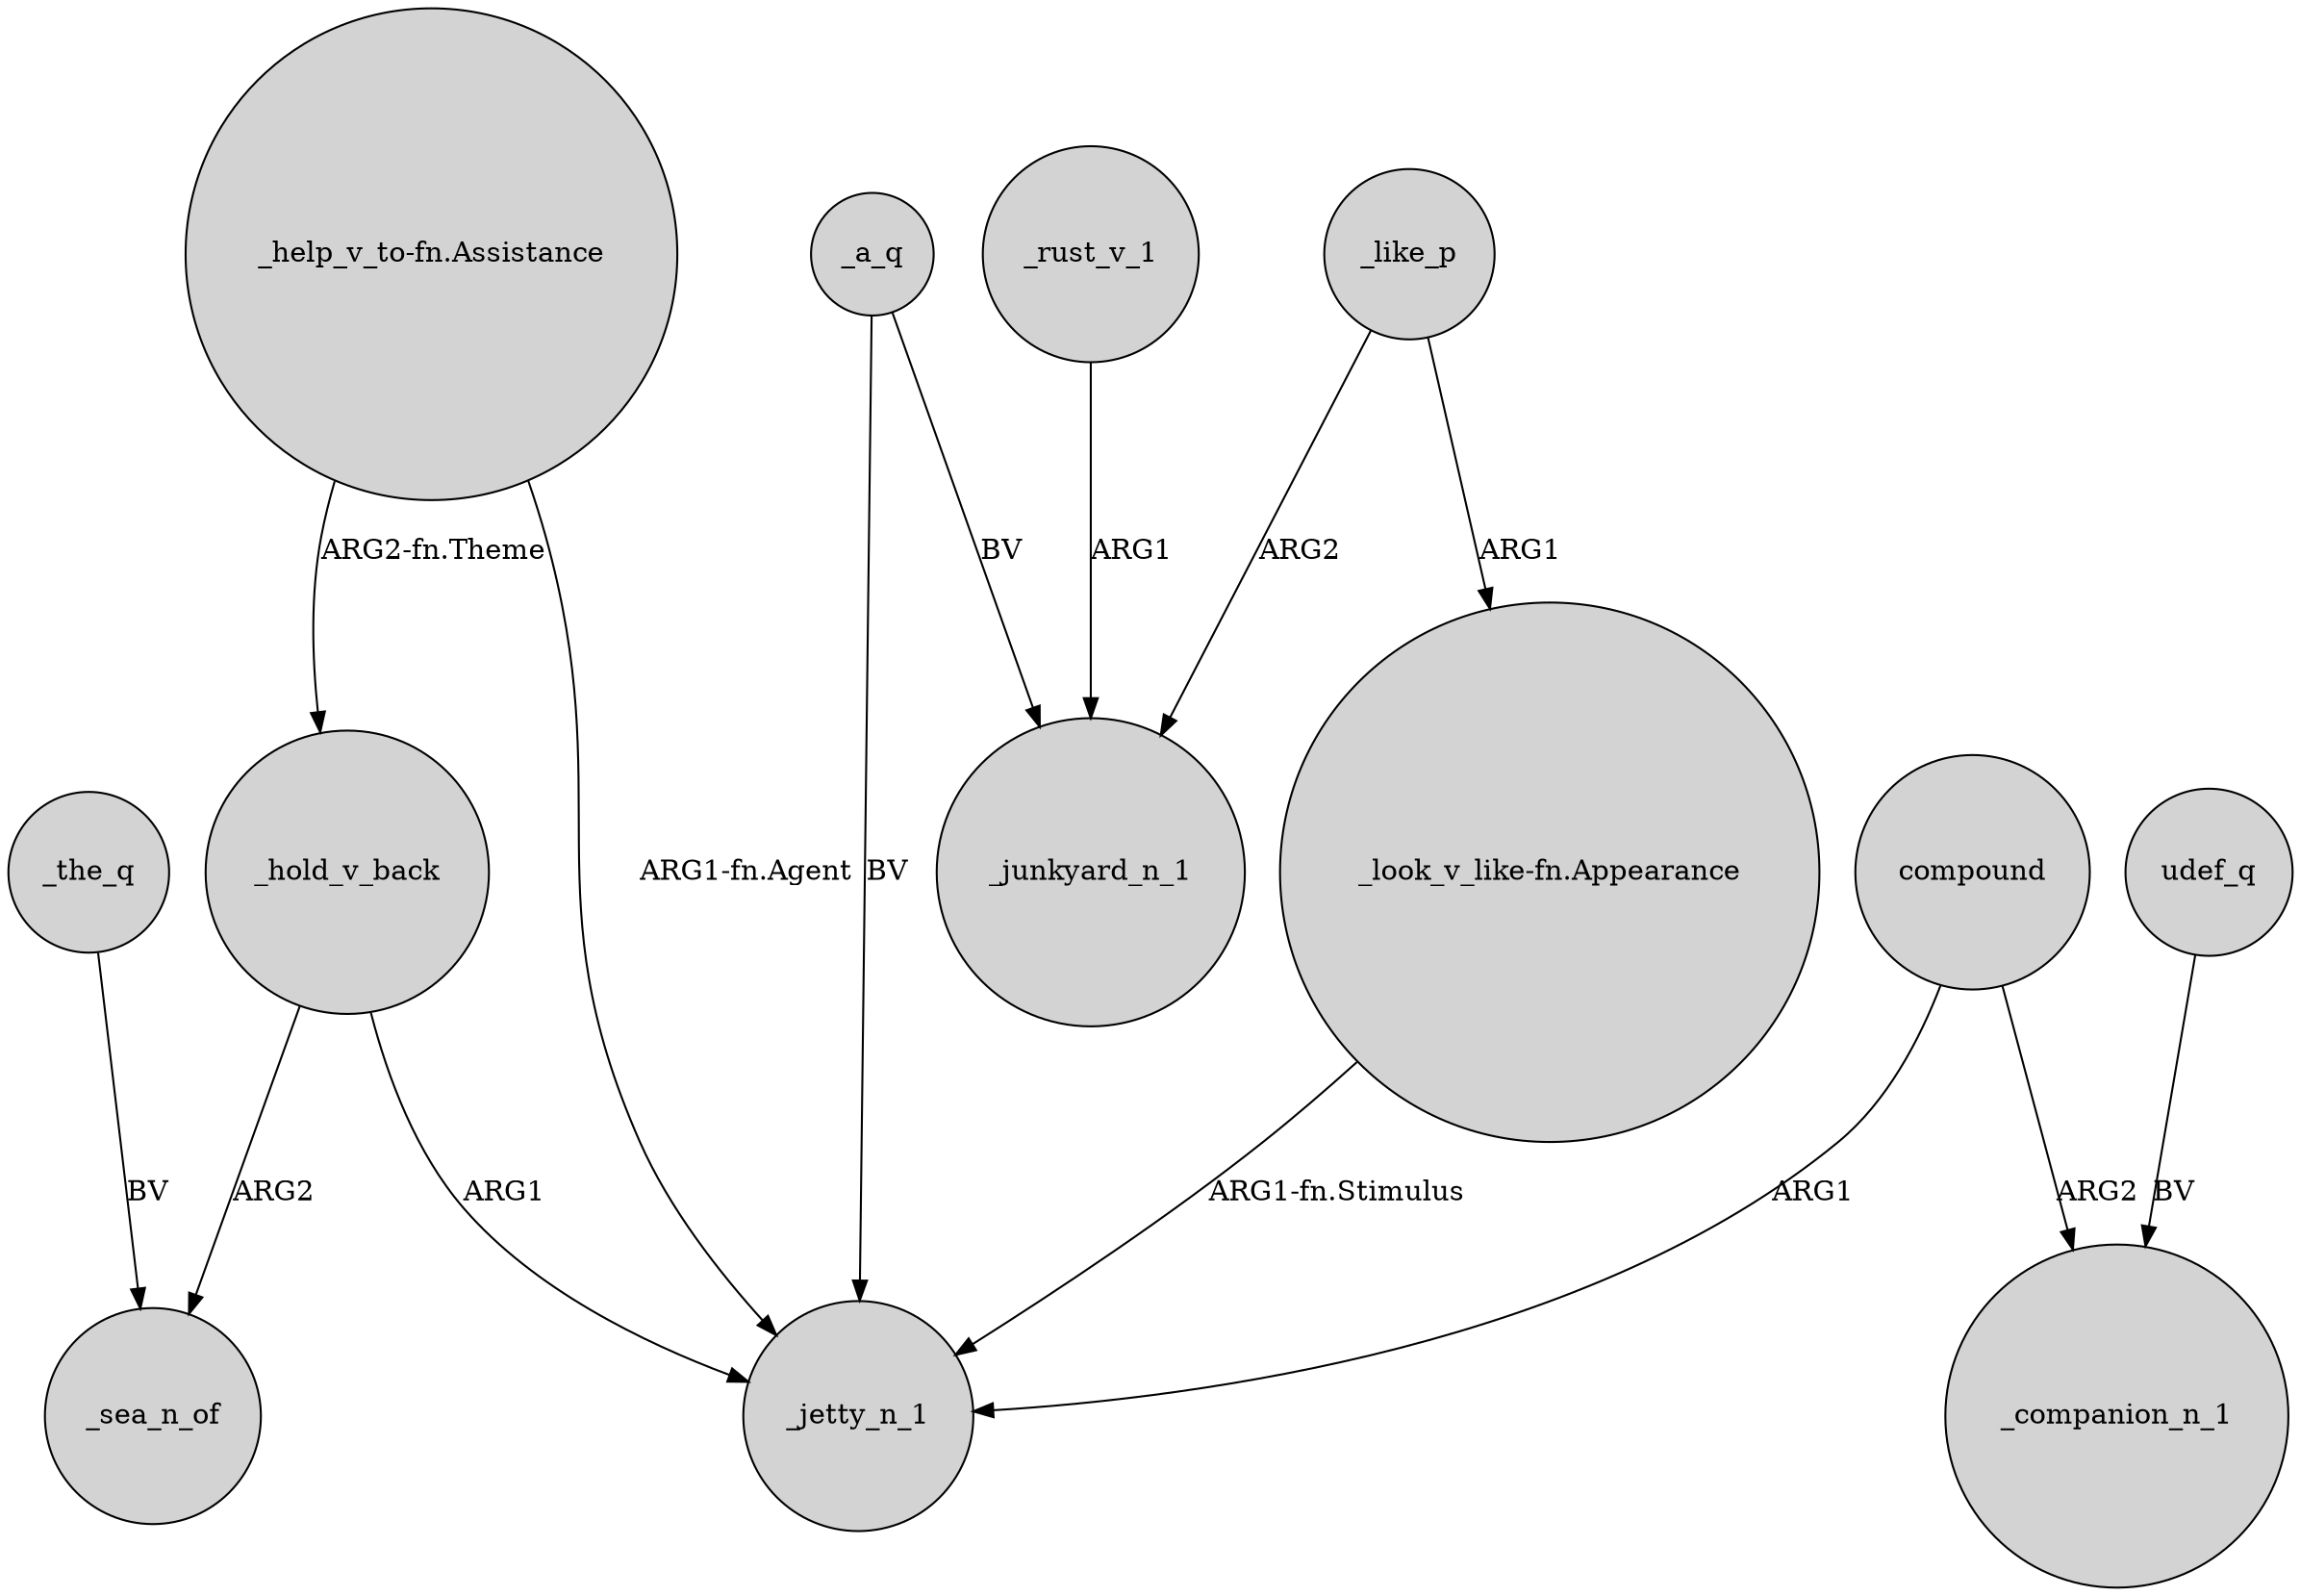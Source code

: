digraph {
	node [shape=circle style=filled]
	_the_q -> _sea_n_of [label=BV]
	_hold_v_back -> _sea_n_of [label=ARG2]
	_like_p -> "_look_v_like-fn.Appearance" [label=ARG1]
	compound -> _companion_n_1 [label=ARG2]
	_like_p -> _junkyard_n_1 [label=ARG2]
	"_help_v_to-fn.Assistance" -> _hold_v_back [label="ARG2-fn.Theme"]
	_hold_v_back -> _jetty_n_1 [label=ARG1]
	"_look_v_like-fn.Appearance" -> _jetty_n_1 [label="ARG1-fn.Stimulus"]
	_a_q -> _junkyard_n_1 [label=BV]
	"_help_v_to-fn.Assistance" -> _jetty_n_1 [label="ARG1-fn.Agent"]
	_a_q -> _jetty_n_1 [label=BV]
	compound -> _jetty_n_1 [label=ARG1]
	_rust_v_1 -> _junkyard_n_1 [label=ARG1]
	udef_q -> _companion_n_1 [label=BV]
}
